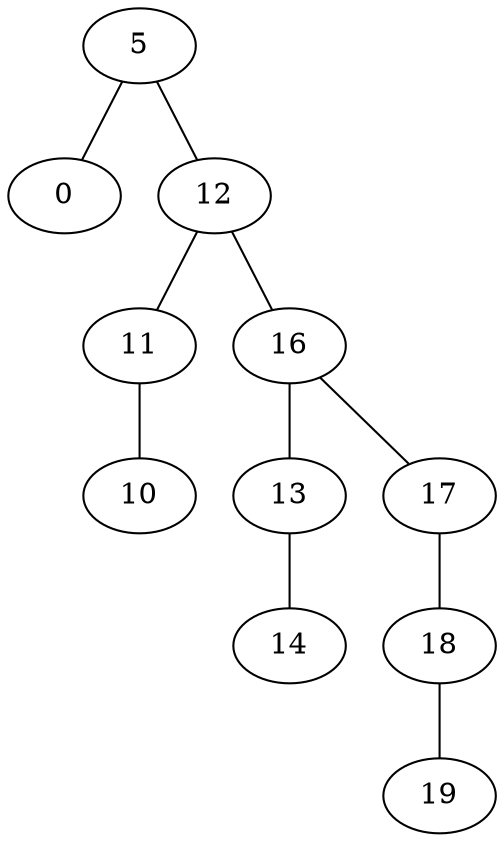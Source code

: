 graph main {
5 -- 0
5 -- 12;
12 -- 11
12 -- 16;
11 -- 10
16 -- 13
16 -- 17;
13 -- 14;
17 -- 18;
18 -- 19;
}
